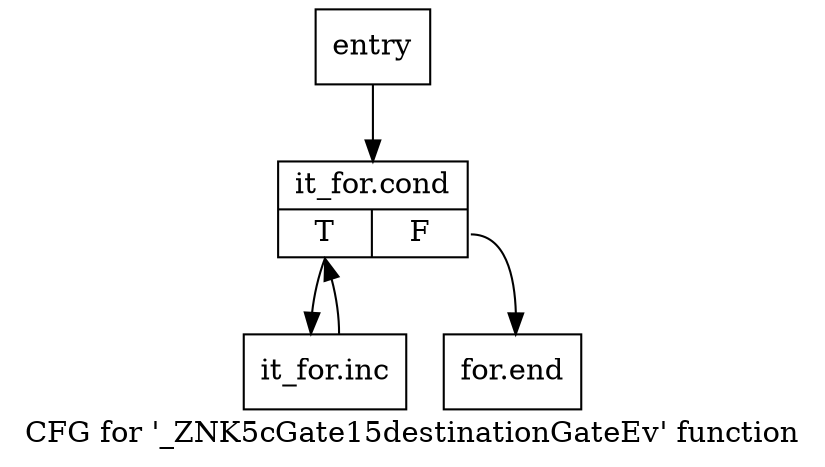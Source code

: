 digraph "CFG for '_ZNK5cGate15destinationGateEv' function" {
	label="CFG for '_ZNK5cGate15destinationGateEv' function";

	Node0x1d5b470 [shape=record,label="{entry}"];
	Node0x1d5b470 -> Node0x1d5b4c0;
	Node0x1d5b4c0 [shape=record,label="{it_for.cond|{<s0>T|<s1>F}}"];
	Node0x1d5b4c0:s0 -> Node0x1d5b510;
	Node0x1d5b4c0:s1 -> Node0x1d5b560;
	Node0x1d5b510 [shape=record,label="{it_for.inc}"];
	Node0x1d5b510 -> Node0x1d5b4c0;
	Node0x1d5b560 [shape=record,label="{for.end}"];
}
